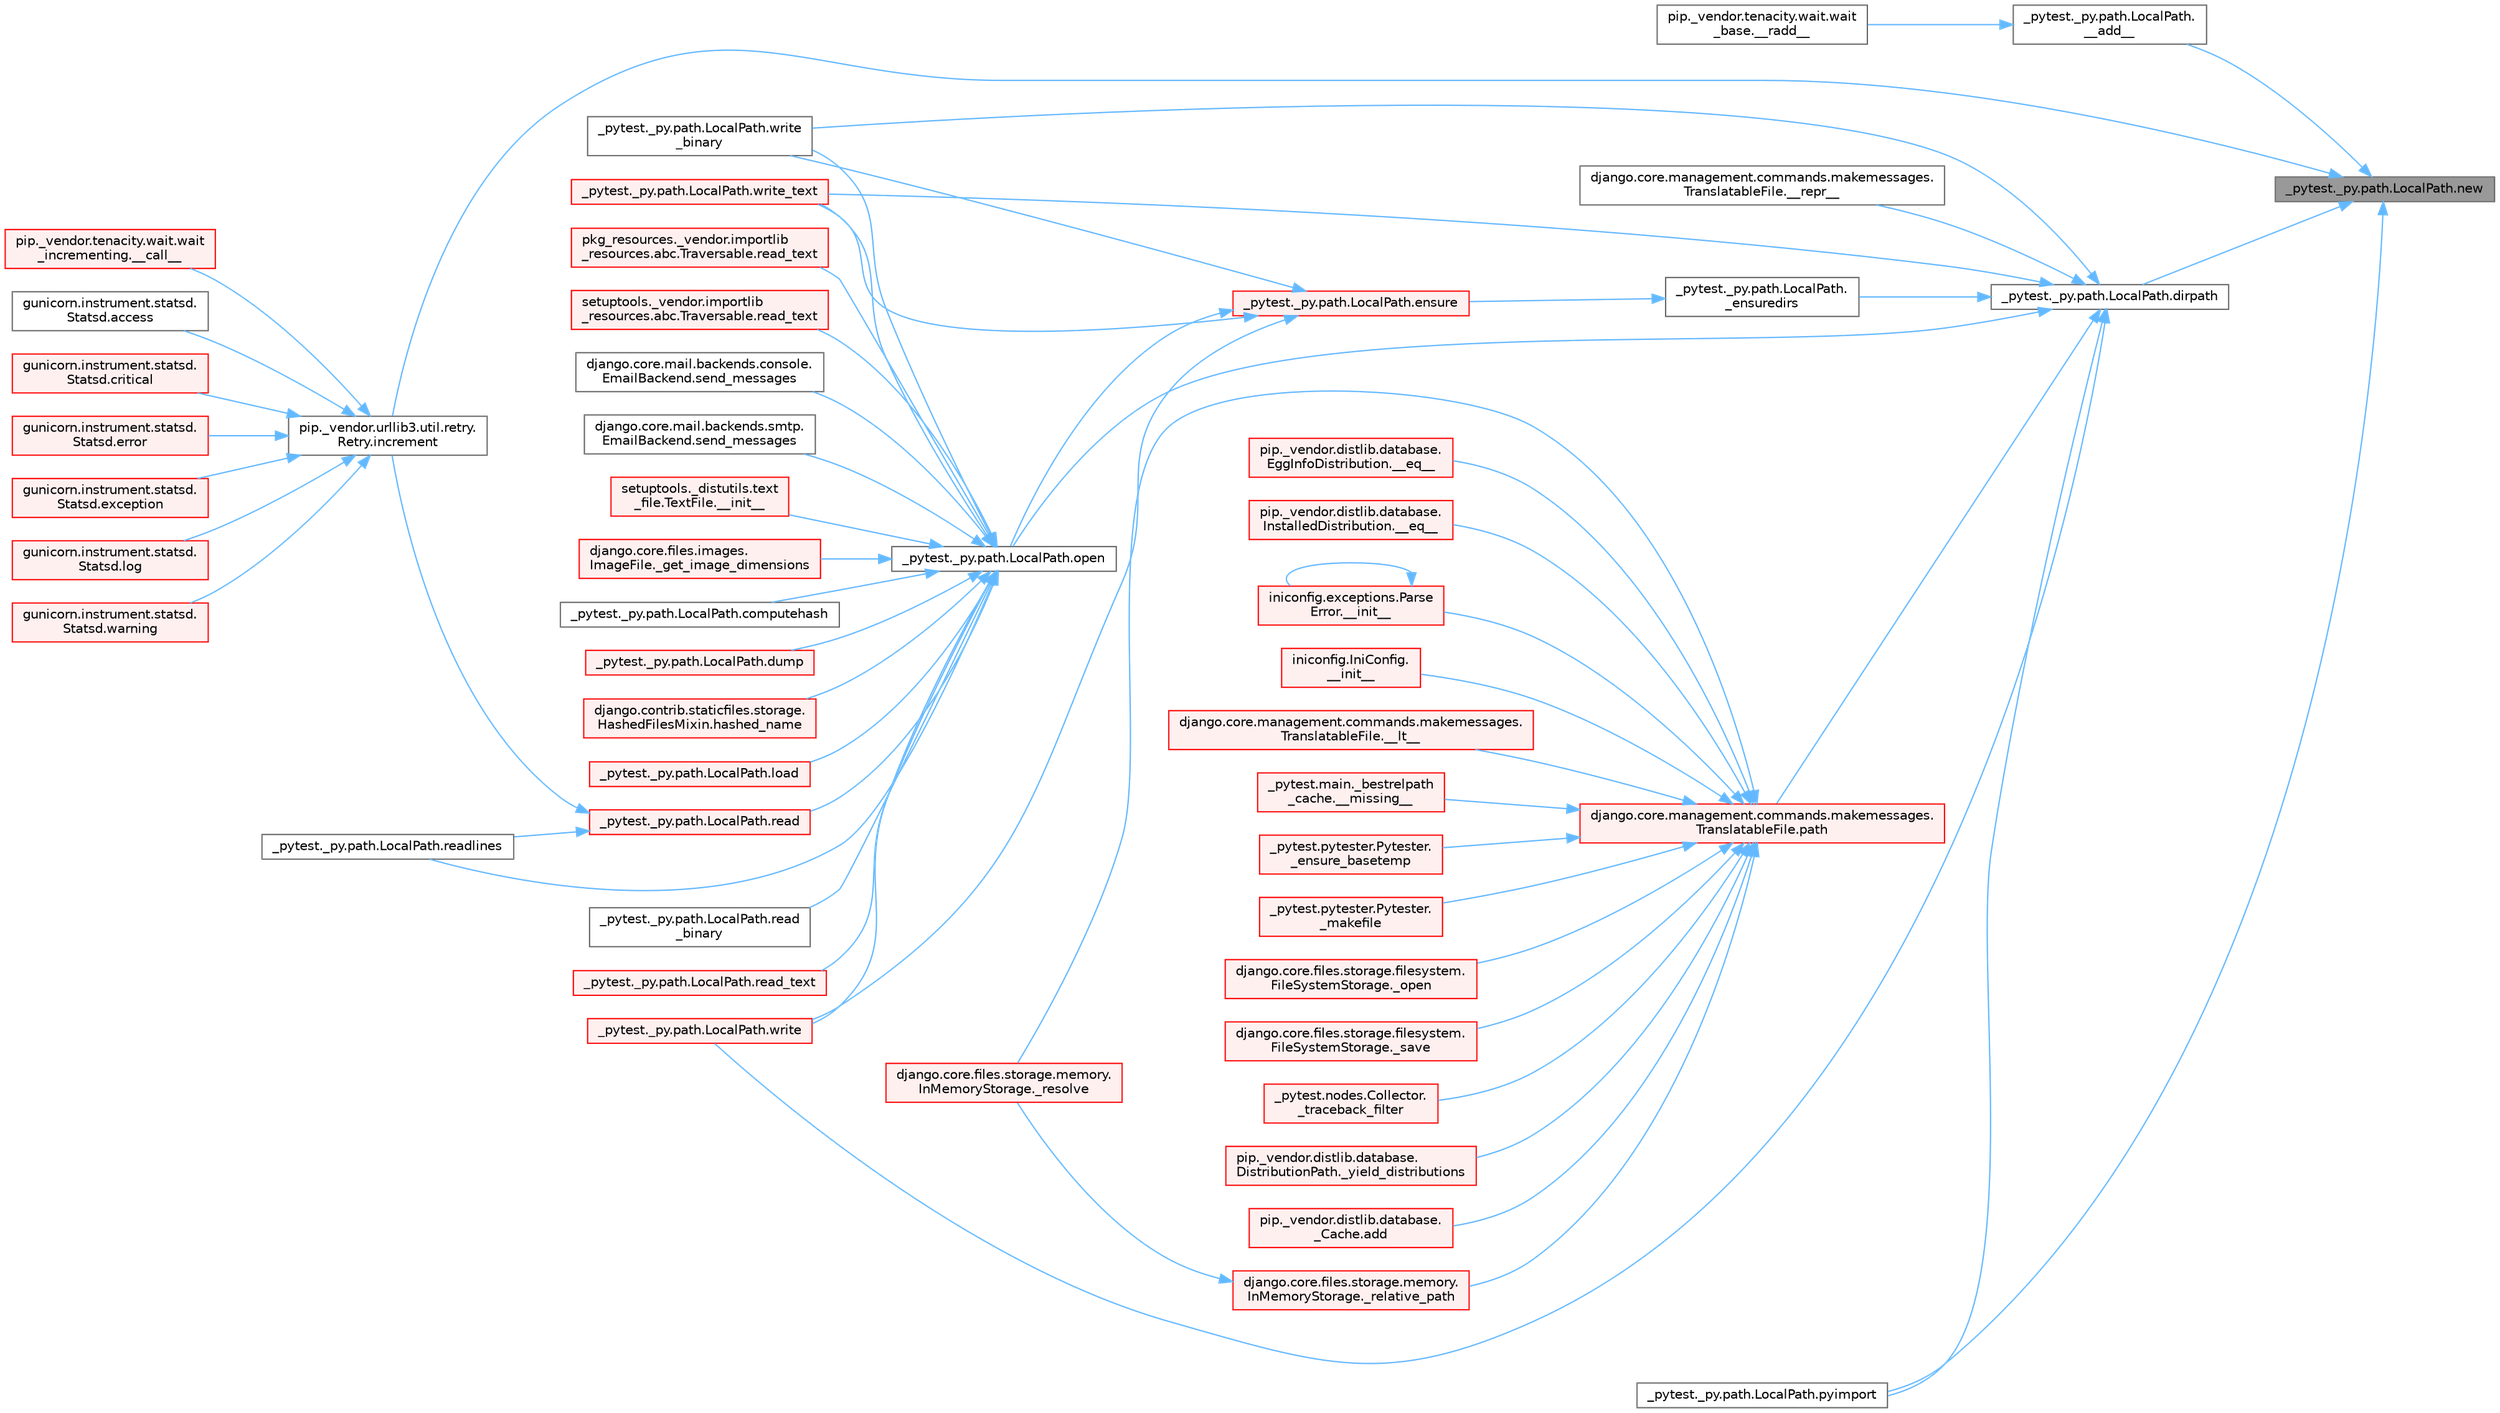 digraph "_pytest._py.path.LocalPath.new"
{
 // LATEX_PDF_SIZE
  bgcolor="transparent";
  edge [fontname=Helvetica,fontsize=10,labelfontname=Helvetica,labelfontsize=10];
  node [fontname=Helvetica,fontsize=10,shape=box,height=0.2,width=0.4];
  rankdir="RL";
  Node1 [id="Node000001",label="_pytest._py.path.LocalPath.new",height=0.2,width=0.4,color="gray40", fillcolor="grey60", style="filled", fontcolor="black",tooltip=" "];
  Node1 -> Node2 [id="edge1_Node000001_Node000002",dir="back",color="steelblue1",style="solid",tooltip=" "];
  Node2 [id="Node000002",label="_pytest._py.path.LocalPath.\l__add__",height=0.2,width=0.4,color="grey40", fillcolor="white", style="filled",URL="$class__pytest_1_1__py_1_1path_1_1_local_path.html#abe95df43f29943a2ec6ccad0c25662da",tooltip=" "];
  Node2 -> Node3 [id="edge2_Node000002_Node000003",dir="back",color="steelblue1",style="solid",tooltip=" "];
  Node3 [id="Node000003",label="pip._vendor.tenacity.wait.wait\l_base.__radd__",height=0.2,width=0.4,color="grey40", fillcolor="white", style="filled",URL="$classpip_1_1__vendor_1_1tenacity_1_1wait_1_1wait__base.html#a7d37ba0d8f7edf3c4242a1a55233e0db",tooltip=" "];
  Node1 -> Node4 [id="edge3_Node000001_Node000004",dir="back",color="steelblue1",style="solid",tooltip=" "];
  Node4 [id="Node000004",label="_pytest._py.path.LocalPath.dirpath",height=0.2,width=0.4,color="grey40", fillcolor="white", style="filled",URL="$class__pytest_1_1__py_1_1path_1_1_local_path.html#aa8766bdaffd39f928eaae6f30b741b05",tooltip=" "];
  Node4 -> Node5 [id="edge4_Node000004_Node000005",dir="back",color="steelblue1",style="solid",tooltip=" "];
  Node5 [id="Node000005",label="django.core.management.commands.makemessages.\lTranslatableFile.__repr__",height=0.2,width=0.4,color="grey40", fillcolor="white", style="filled",URL="$classdjango_1_1core_1_1management_1_1commands_1_1makemessages_1_1_translatable_file.html#aea249274ff138d12c0ecf52f067a3912",tooltip=" "];
  Node4 -> Node6 [id="edge5_Node000004_Node000006",dir="back",color="steelblue1",style="solid",tooltip=" "];
  Node6 [id="Node000006",label="_pytest._py.path.LocalPath.\l_ensuredirs",height=0.2,width=0.4,color="grey40", fillcolor="white", style="filled",URL="$class__pytest_1_1__py_1_1path_1_1_local_path.html#a0fa56f7616aa9008fbda709b5bd46302",tooltip=" "];
  Node6 -> Node7 [id="edge6_Node000006_Node000007",dir="back",color="steelblue1",style="solid",tooltip=" "];
  Node7 [id="Node000007",label="_pytest._py.path.LocalPath.ensure",height=0.2,width=0.4,color="red", fillcolor="#FFF0F0", style="filled",URL="$class__pytest_1_1__py_1_1path_1_1_local_path.html#a7495d45777169316de67c7e19218622d",tooltip=" "];
  Node7 -> Node3176 [id="edge7_Node000007_Node003176",dir="back",color="steelblue1",style="solid",tooltip=" "];
  Node3176 [id="Node003176",label="_pytest._py.path.LocalPath.open",height=0.2,width=0.4,color="grey40", fillcolor="white", style="filled",URL="$class__pytest_1_1__py_1_1path_1_1_local_path.html#ac72dbda993b11dc52a738bfc6267dda0",tooltip=" "];
  Node3176 -> Node75 [id="edge8_Node003176_Node000075",dir="back",color="steelblue1",style="solid",tooltip=" "];
  Node75 [id="Node000075",label="setuptools._distutils.text\l_file.TextFile.__init__",height=0.2,width=0.4,color="red", fillcolor="#FFF0F0", style="filled",URL="$classsetuptools_1_1__distutils_1_1text__file_1_1_text_file.html#aeb26f34e394b4e658295391382cc8813",tooltip=" "];
  Node3176 -> Node107 [id="edge9_Node003176_Node000107",dir="back",color="steelblue1",style="solid",tooltip=" "];
  Node107 [id="Node000107",label="django.core.files.images.\lImageFile._get_image_dimensions",height=0.2,width=0.4,color="red", fillcolor="#FFF0F0", style="filled",URL="$classdjango_1_1core_1_1files_1_1images_1_1_image_file.html#a2832e2235f63c851f4652a4ea59ec924",tooltip=" "];
  Node3176 -> Node910 [id="edge10_Node003176_Node000910",dir="back",color="steelblue1",style="solid",tooltip=" "];
  Node910 [id="Node000910",label="_pytest._py.path.LocalPath.computehash",height=0.2,width=0.4,color="grey40", fillcolor="white", style="filled",URL="$class__pytest_1_1__py_1_1path_1_1_local_path.html#aa82d067bed26e6655d315d858254160b",tooltip=" "];
  Node3176 -> Node911 [id="edge11_Node003176_Node000911",dir="back",color="steelblue1",style="solid",tooltip=" "];
  Node911 [id="Node000911",label="_pytest._py.path.LocalPath.dump",height=0.2,width=0.4,color="red", fillcolor="#FFF0F0", style="filled",URL="$class__pytest_1_1__py_1_1path_1_1_local_path.html#a2f45e7b54f2823ed6746a19107ae68b4",tooltip=" "];
  Node3176 -> Node557 [id="edge12_Node003176_Node000557",dir="back",color="steelblue1",style="solid",tooltip=" "];
  Node557 [id="Node000557",label="django.contrib.staticfiles.storage.\lHashedFilesMixin.hashed_name",height=0.2,width=0.4,color="red", fillcolor="#FFF0F0", style="filled",URL="$classdjango_1_1contrib_1_1staticfiles_1_1storage_1_1_hashed_files_mixin.html#aa30283e5d1a2177cf975b44ae95e45e4",tooltip=" "];
  Node3176 -> Node913 [id="edge13_Node003176_Node000913",dir="back",color="steelblue1",style="solid",tooltip=" "];
  Node913 [id="Node000913",label="_pytest._py.path.LocalPath.load",height=0.2,width=0.4,color="red", fillcolor="#FFF0F0", style="filled",URL="$class__pytest_1_1__py_1_1path_1_1_local_path.html#a284b118886fe9a033c146647826faf72",tooltip=" "];
  Node3176 -> Node914 [id="edge14_Node003176_Node000914",dir="back",color="steelblue1",style="solid",tooltip=" "];
  Node914 [id="Node000914",label="_pytest._py.path.LocalPath.read",height=0.2,width=0.4,color="red", fillcolor="#FFF0F0", style="filled",URL="$class__pytest_1_1__py_1_1path_1_1_local_path.html#a8640b65f715ce8a258379deb78a68fd8",tooltip=" "];
  Node914 -> Node464 [id="edge15_Node000914_Node000464",dir="back",color="steelblue1",style="solid",tooltip=" "];
  Node464 [id="Node000464",label="pip._vendor.urllib3.util.retry.\lRetry.increment",height=0.2,width=0.4,color="grey40", fillcolor="white", style="filled",URL="$classpip_1_1__vendor_1_1urllib3_1_1util_1_1retry_1_1_retry.html#a88dd993ccb2ef4b2bfa9ad0571374b12",tooltip=" "];
  Node464 -> Node465 [id="edge16_Node000464_Node000465",dir="back",color="steelblue1",style="solid",tooltip=" "];
  Node465 [id="Node000465",label="pip._vendor.tenacity.wait.wait\l_incrementing.__call__",height=0.2,width=0.4,color="red", fillcolor="#FFF0F0", style="filled",URL="$classpip_1_1__vendor_1_1tenacity_1_1wait_1_1wait__incrementing.html#af47b0264325b86a85aa5cfd3b59a28cf",tooltip=" "];
  Node464 -> Node466 [id="edge17_Node000464_Node000466",dir="back",color="steelblue1",style="solid",tooltip=" "];
  Node466 [id="Node000466",label="gunicorn.instrument.statsd.\lStatsd.access",height=0.2,width=0.4,color="grey40", fillcolor="white", style="filled",URL="$classgunicorn_1_1instrument_1_1statsd_1_1_statsd.html#a54238bd99ae3e429bb3efdae3a79e8e6",tooltip=" "];
  Node464 -> Node467 [id="edge18_Node000464_Node000467",dir="back",color="steelblue1",style="solid",tooltip=" "];
  Node467 [id="Node000467",label="gunicorn.instrument.statsd.\lStatsd.critical",height=0.2,width=0.4,color="red", fillcolor="#FFF0F0", style="filled",URL="$classgunicorn_1_1instrument_1_1statsd_1_1_statsd.html#a6a14e36bb7c86f86aa200f1ba8234786",tooltip=" "];
  Node464 -> Node469 [id="edge19_Node000464_Node000469",dir="back",color="steelblue1",style="solid",tooltip=" "];
  Node469 [id="Node000469",label="gunicorn.instrument.statsd.\lStatsd.error",height=0.2,width=0.4,color="red", fillcolor="#FFF0F0", style="filled",URL="$classgunicorn_1_1instrument_1_1statsd_1_1_statsd.html#a00ca379c910e5842719e48e617504c12",tooltip=" "];
  Node464 -> Node2902 [id="edge20_Node000464_Node002902",dir="back",color="steelblue1",style="solid",tooltip=" "];
  Node2902 [id="Node002902",label="gunicorn.instrument.statsd.\lStatsd.exception",height=0.2,width=0.4,color="red", fillcolor="#FFF0F0", style="filled",URL="$classgunicorn_1_1instrument_1_1statsd_1_1_statsd.html#adb608a3f95da3d6e3a9c000265fd866b",tooltip=" "];
  Node464 -> Node2906 [id="edge21_Node000464_Node002906",dir="back",color="steelblue1",style="solid",tooltip=" "];
  Node2906 [id="Node002906",label="gunicorn.instrument.statsd.\lStatsd.log",height=0.2,width=0.4,color="red", fillcolor="#FFF0F0", style="filled",URL="$classgunicorn_1_1instrument_1_1statsd_1_1_statsd.html#ab99145cf0b7c66dbcebcbdcbd44b4953",tooltip=" "];
  Node464 -> Node2946 [id="edge22_Node000464_Node002946",dir="back",color="steelblue1",style="solid",tooltip=" "];
  Node2946 [id="Node002946",label="gunicorn.instrument.statsd.\lStatsd.warning",height=0.2,width=0.4,color="red", fillcolor="#FFF0F0", style="filled",URL="$classgunicorn_1_1instrument_1_1statsd_1_1_statsd.html#a4b25361c9be113a5555acee1dd23fc61",tooltip=" "];
  Node914 -> Node886 [id="edge23_Node000914_Node000886",dir="back",color="steelblue1",style="solid",tooltip=" "];
  Node886 [id="Node000886",label="_pytest._py.path.LocalPath.readlines",height=0.2,width=0.4,color="grey40", fillcolor="white", style="filled",URL="$class__pytest_1_1__py_1_1path_1_1_local_path.html#ab4ae86092b85919c6d43e793d049c3b3",tooltip=" "];
  Node3176 -> Node915 [id="edge24_Node003176_Node000915",dir="back",color="steelblue1",style="solid",tooltip=" "];
  Node915 [id="Node000915",label="_pytest._py.path.LocalPath.read\l_binary",height=0.2,width=0.4,color="grey40", fillcolor="white", style="filled",URL="$class__pytest_1_1__py_1_1path_1_1_local_path.html#adc47986c47c70f2b5889b85af157cd59",tooltip=" "];
  Node3176 -> Node916 [id="edge25_Node003176_Node000916",dir="back",color="steelblue1",style="solid",tooltip=" "];
  Node916 [id="Node000916",label="_pytest._py.path.LocalPath.read_text",height=0.2,width=0.4,color="red", fillcolor="#FFF0F0", style="filled",URL="$class__pytest_1_1__py_1_1path_1_1_local_path.html#aea3efa14b998c32e27f6604263858398",tooltip=" "];
  Node3176 -> Node1090 [id="edge26_Node003176_Node001090",dir="back",color="steelblue1",style="solid",tooltip=" "];
  Node1090 [id="Node001090",label="pkg_resources._vendor.importlib\l_resources.abc.Traversable.read_text",height=0.2,width=0.4,color="red", fillcolor="#FFF0F0", style="filled",URL="$classpkg__resources_1_1__vendor_1_1importlib__resources_1_1abc_1_1_traversable.html#a2fa0982edeea4b5f1a38953c1d81f10b",tooltip=" "];
  Node3176 -> Node1516 [id="edge27_Node003176_Node001516",dir="back",color="steelblue1",style="solid",tooltip=" "];
  Node1516 [id="Node001516",label="setuptools._vendor.importlib\l_resources.abc.Traversable.read_text",height=0.2,width=0.4,color="red", fillcolor="#FFF0F0", style="filled",URL="$classsetuptools_1_1__vendor_1_1importlib__resources_1_1abc_1_1_traversable.html#aee408e70fdcc58915b97b67f3dd981a3",tooltip=" "];
  Node3176 -> Node886 [id="edge28_Node003176_Node000886",dir="back",color="steelblue1",style="solid",tooltip=" "];
  Node3176 -> Node1373 [id="edge29_Node003176_Node001373",dir="back",color="steelblue1",style="solid",tooltip=" "];
  Node1373 [id="Node001373",label="django.core.mail.backends.console.\lEmailBackend.send_messages",height=0.2,width=0.4,color="grey40", fillcolor="white", style="filled",URL="$classdjango_1_1core_1_1mail_1_1backends_1_1console_1_1_email_backend.html#ae3c7f922df87a228638e98cbb97a3deb",tooltip=" "];
  Node3176 -> Node1374 [id="edge30_Node003176_Node001374",dir="back",color="steelblue1",style="solid",tooltip=" "];
  Node1374 [id="Node001374",label="django.core.mail.backends.smtp.\lEmailBackend.send_messages",height=0.2,width=0.4,color="grey40", fillcolor="white", style="filled",URL="$classdjango_1_1core_1_1mail_1_1backends_1_1smtp_1_1_email_backend.html#a0d829964e867581b24047266e5c3dca6",tooltip=" "];
  Node3176 -> Node1517 [id="edge31_Node003176_Node001517",dir="back",color="steelblue1",style="solid",tooltip=" "];
  Node1517 [id="Node001517",label="_pytest._py.path.LocalPath.write",height=0.2,width=0.4,color="red", fillcolor="#FFF0F0", style="filled",URL="$class__pytest_1_1__py_1_1path_1_1_local_path.html#a8f782fcf3e7b991a42259724f3d25de2",tooltip=" "];
  Node3176 -> Node1518 [id="edge32_Node003176_Node001518",dir="back",color="steelblue1",style="solid",tooltip=" "];
  Node1518 [id="Node001518",label="_pytest._py.path.LocalPath.write\l_binary",height=0.2,width=0.4,color="grey40", fillcolor="white", style="filled",URL="$class__pytest_1_1__py_1_1path_1_1_local_path.html#a7534a4f27649c991dcbf86175776d5d9",tooltip=" "];
  Node3176 -> Node1519 [id="edge33_Node003176_Node001519",dir="back",color="steelblue1",style="solid",tooltip=" "];
  Node1519 [id="Node001519",label="_pytest._py.path.LocalPath.write_text",height=0.2,width=0.4,color="red", fillcolor="#FFF0F0", style="filled",URL="$class__pytest_1_1__py_1_1path_1_1_local_path.html#aa5dd623ba884ffb1a61b8a65bfb38d1f",tooltip=" "];
  Node7 -> Node1517 [id="edge34_Node000007_Node001517",dir="back",color="steelblue1",style="solid",tooltip=" "];
  Node7 -> Node1518 [id="edge35_Node000007_Node001518",dir="back",color="steelblue1",style="solid",tooltip=" "];
  Node7 -> Node1519 [id="edge36_Node000007_Node001519",dir="back",color="steelblue1",style="solid",tooltip=" "];
  Node4 -> Node3176 [id="edge37_Node000004_Node003176",dir="back",color="steelblue1",style="solid",tooltip=" "];
  Node4 -> Node3177 [id="edge38_Node000004_Node003177",dir="back",color="steelblue1",style="solid",tooltip=" "];
  Node3177 [id="Node003177",label="django.core.management.commands.makemessages.\lTranslatableFile.path",height=0.2,width=0.4,color="red", fillcolor="#FFF0F0", style="filled",URL="$classdjango_1_1core_1_1management_1_1commands_1_1makemessages_1_1_translatable_file.html#ad851d5e6b8a65f5915ccfd4a30fb8026",tooltip=" "];
  Node3177 -> Node2048 [id="edge39_Node003177_Node002048",dir="back",color="steelblue1",style="solid",tooltip=" "];
  Node2048 [id="Node002048",label="pip._vendor.distlib.database.\lEggInfoDistribution.__eq__",height=0.2,width=0.4,color="red", fillcolor="#FFF0F0", style="filled",URL="$classpip_1_1__vendor_1_1distlib_1_1database_1_1_egg_info_distribution.html#ab083ac09aa8cf26eb5305f1359efe85b",tooltip=" "];
  Node3177 -> Node2049 [id="edge40_Node003177_Node002049",dir="back",color="steelblue1",style="solid",tooltip=" "];
  Node2049 [id="Node002049",label="pip._vendor.distlib.database.\lInstalledDistribution.__eq__",height=0.2,width=0.4,color="red", fillcolor="#FFF0F0", style="filled",URL="$classpip_1_1__vendor_1_1distlib_1_1database_1_1_installed_distribution.html#a391e6744a97d9fcc66ca038eb012c71d",tooltip=" "];
  Node3177 -> Node2050 [id="edge41_Node003177_Node002050",dir="back",color="steelblue1",style="solid",tooltip=" "];
  Node2050 [id="Node002050",label="iniconfig.exceptions.Parse\lError.__init__",height=0.2,width=0.4,color="red", fillcolor="#FFF0F0", style="filled",URL="$classiniconfig_1_1exceptions_1_1_parse_error.html#a2e7c0f14bebe4a18a5e76a6f2804874f",tooltip=" "];
  Node2050 -> Node2050 [id="edge42_Node002050_Node002050",dir="back",color="steelblue1",style="solid",tooltip=" "];
  Node3177 -> Node2051 [id="edge43_Node003177_Node002051",dir="back",color="steelblue1",style="solid",tooltip=" "];
  Node2051 [id="Node002051",label="iniconfig.IniConfig.\l__init__",height=0.2,width=0.4,color="red", fillcolor="#FFF0F0", style="filled",URL="$classiniconfig_1_1_ini_config.html#acedfdc6806378289ae0ba417db5d88a2",tooltip=" "];
  Node3177 -> Node2052 [id="edge44_Node003177_Node002052",dir="back",color="steelblue1",style="solid",tooltip=" "];
  Node2052 [id="Node002052",label="django.core.management.commands.makemessages.\lTranslatableFile.__lt__",height=0.2,width=0.4,color="red", fillcolor="#FFF0F0", style="filled",URL="$classdjango_1_1core_1_1management_1_1commands_1_1makemessages_1_1_translatable_file.html#a08e864271bf61ff017919a98cc250c40",tooltip=" "];
  Node3177 -> Node2053 [id="edge45_Node003177_Node002053",dir="back",color="steelblue1",style="solid",tooltip=" "];
  Node2053 [id="Node002053",label="_pytest.main._bestrelpath\l_cache.__missing__",height=0.2,width=0.4,color="red", fillcolor="#FFF0F0", style="filled",URL="$class__pytest_1_1main_1_1__bestrelpath__cache.html#ad20a80028e2b7c9be3360704d8455b5c",tooltip=" "];
  Node3177 -> Node2055 [id="edge46_Node003177_Node002055",dir="back",color="steelblue1",style="solid",tooltip=" "];
  Node2055 [id="Node002055",label="_pytest.pytester.Pytester.\l_ensure_basetemp",height=0.2,width=0.4,color="red", fillcolor="#FFF0F0", style="filled",URL="$class__pytest_1_1pytester_1_1_pytester.html#a0351682a9bda53abcddfe725386e43be",tooltip=" "];
  Node3177 -> Node2059 [id="edge47_Node003177_Node002059",dir="back",color="steelblue1",style="solid",tooltip=" "];
  Node2059 [id="Node002059",label="_pytest.pytester.Pytester.\l_makefile",height=0.2,width=0.4,color="red", fillcolor="#FFF0F0", style="filled",URL="$class__pytest_1_1pytester_1_1_pytester.html#a7a55c8d58e26455aa4fa8bc9c5d692c6",tooltip=" "];
  Node3177 -> Node2072 [id="edge48_Node003177_Node002072",dir="back",color="steelblue1",style="solid",tooltip=" "];
  Node2072 [id="Node002072",label="django.core.files.storage.filesystem.\lFileSystemStorage._open",height=0.2,width=0.4,color="red", fillcolor="#FFF0F0", style="filled",URL="$classdjango_1_1core_1_1files_1_1storage_1_1filesystem_1_1_file_system_storage.html#ae445f45c773bb251ff7fe2250623a527",tooltip=" "];
  Node3177 -> Node2073 [id="edge49_Node003177_Node002073",dir="back",color="steelblue1",style="solid",tooltip=" "];
  Node2073 [id="Node002073",label="django.core.files.storage.memory.\lInMemoryStorage._relative_path",height=0.2,width=0.4,color="red", fillcolor="#FFF0F0", style="filled",URL="$classdjango_1_1core_1_1files_1_1storage_1_1memory_1_1_in_memory_storage.html#ac55022122cbce7480d2544d78cb961a8",tooltip=" "];
  Node2073 -> Node2074 [id="edge50_Node002073_Node002074",dir="back",color="steelblue1",style="solid",tooltip=" "];
  Node2074 [id="Node002074",label="django.core.files.storage.memory.\lInMemoryStorage._resolve",height=0.2,width=0.4,color="red", fillcolor="#FFF0F0", style="filled",URL="$classdjango_1_1core_1_1files_1_1storage_1_1memory_1_1_in_memory_storage.html#a2bef8461f4f35675479c14e705ed4055",tooltip=" "];
  Node3177 -> Node2074 [id="edge51_Node003177_Node002074",dir="back",color="steelblue1",style="solid",tooltip=" "];
  Node3177 -> Node2075 [id="edge52_Node003177_Node002075",dir="back",color="steelblue1",style="solid",tooltip=" "];
  Node2075 [id="Node002075",label="django.core.files.storage.filesystem.\lFileSystemStorage._save",height=0.2,width=0.4,color="red", fillcolor="#FFF0F0", style="filled",URL="$classdjango_1_1core_1_1files_1_1storage_1_1filesystem_1_1_file_system_storage.html#adbe53c076907f538c9edd1ec24814172",tooltip=" "];
  Node3177 -> Node2076 [id="edge53_Node003177_Node002076",dir="back",color="steelblue1",style="solid",tooltip=" "];
  Node2076 [id="Node002076",label="_pytest.nodes.Collector.\l_traceback_filter",height=0.2,width=0.4,color="red", fillcolor="#FFF0F0", style="filled",URL="$class__pytest_1_1nodes_1_1_collector.html#ad51ffd1da24374414a47c458e2cf0ab2",tooltip=" "];
  Node3177 -> Node2079 [id="edge54_Node003177_Node002079",dir="back",color="steelblue1",style="solid",tooltip=" "];
  Node2079 [id="Node002079",label="pip._vendor.distlib.database.\lDistributionPath._yield_distributions",height=0.2,width=0.4,color="red", fillcolor="#FFF0F0", style="filled",URL="$classpip_1_1__vendor_1_1distlib_1_1database_1_1_distribution_path.html#a494115a6f67233269e152b17f28e499f",tooltip=" "];
  Node3177 -> Node1149 [id="edge55_Node003177_Node001149",dir="back",color="steelblue1",style="solid",tooltip=" "];
  Node1149 [id="Node001149",label="pip._vendor.distlib.database.\l_Cache.add",height=0.2,width=0.4,color="red", fillcolor="#FFF0F0", style="filled",URL="$classpip_1_1__vendor_1_1distlib_1_1database_1_1___cache.html#a9d96a00152b11f1163cd2cdf6626ae08",tooltip=" "];
  Node4 -> Node884 [id="edge56_Node000004_Node000884",dir="back",color="steelblue1",style="solid",tooltip=" "];
  Node884 [id="Node000884",label="_pytest._py.path.LocalPath.pyimport",height=0.2,width=0.4,color="grey40", fillcolor="white", style="filled",URL="$class__pytest_1_1__py_1_1path_1_1_local_path.html#aaf2fbd0a1a8554d138b60c28ca682b75",tooltip=" "];
  Node4 -> Node1517 [id="edge57_Node000004_Node001517",dir="back",color="steelblue1",style="solid",tooltip=" "];
  Node4 -> Node1518 [id="edge58_Node000004_Node001518",dir="back",color="steelblue1",style="solid",tooltip=" "];
  Node4 -> Node1519 [id="edge59_Node000004_Node001519",dir="back",color="steelblue1",style="solid",tooltip=" "];
  Node1 -> Node464 [id="edge60_Node000001_Node000464",dir="back",color="steelblue1",style="solid",tooltip=" "];
  Node1 -> Node884 [id="edge61_Node000001_Node000884",dir="back",color="steelblue1",style="solid",tooltip=" "];
}
